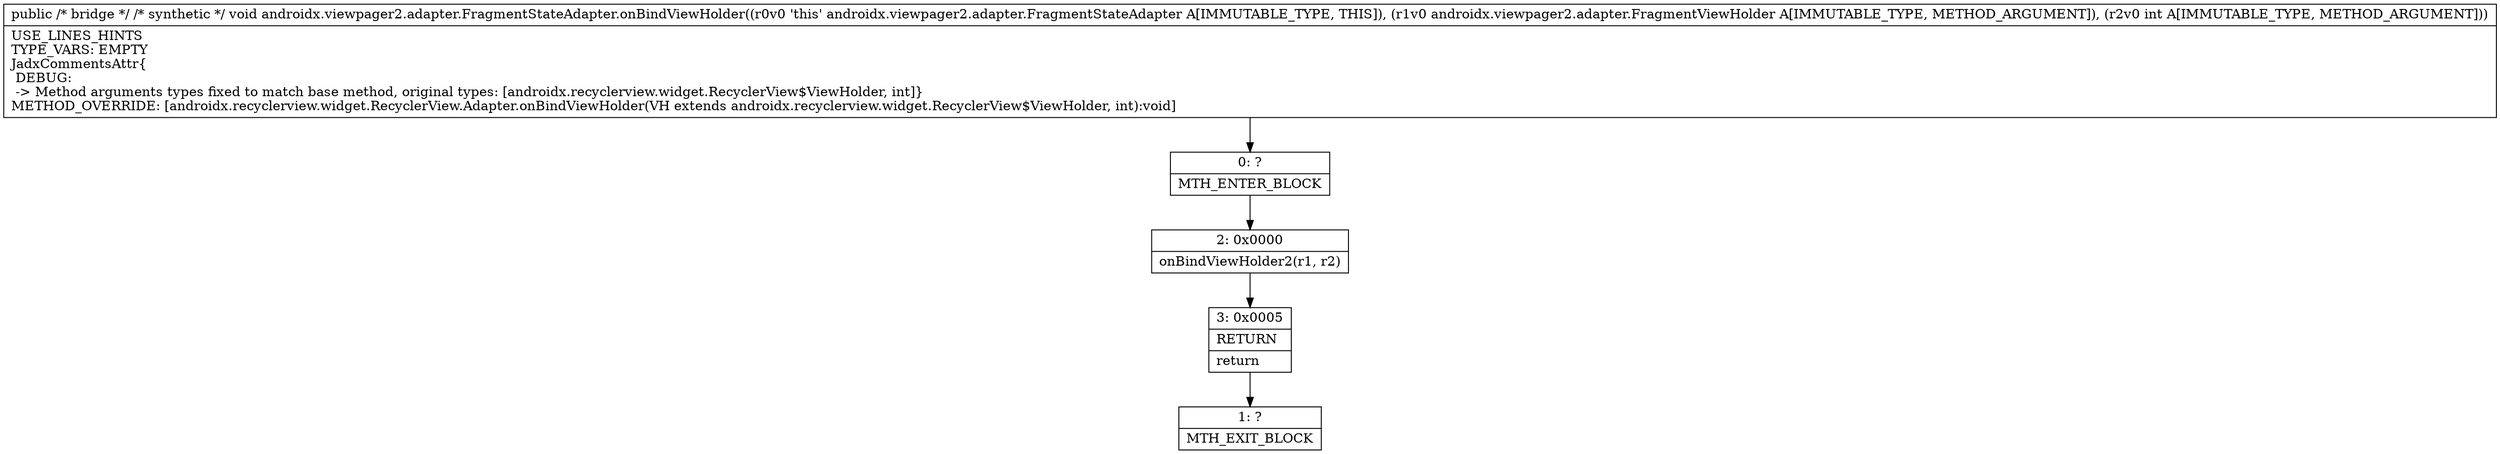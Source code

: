 digraph "CFG forandroidx.viewpager2.adapter.FragmentStateAdapter.onBindViewHolder(Landroidx\/recyclerview\/widget\/RecyclerView$ViewHolder;I)V" {
Node_0 [shape=record,label="{0\:\ ?|MTH_ENTER_BLOCK\l}"];
Node_2 [shape=record,label="{2\:\ 0x0000|onBindViewHolder2(r1, r2)\l}"];
Node_3 [shape=record,label="{3\:\ 0x0005|RETURN\l|return\l}"];
Node_1 [shape=record,label="{1\:\ ?|MTH_EXIT_BLOCK\l}"];
MethodNode[shape=record,label="{public \/* bridge *\/ \/* synthetic *\/ void androidx.viewpager2.adapter.FragmentStateAdapter.onBindViewHolder((r0v0 'this' androidx.viewpager2.adapter.FragmentStateAdapter A[IMMUTABLE_TYPE, THIS]), (r1v0 androidx.viewpager2.adapter.FragmentViewHolder A[IMMUTABLE_TYPE, METHOD_ARGUMENT]), (r2v0 int A[IMMUTABLE_TYPE, METHOD_ARGUMENT]))  | USE_LINES_HINTS\lTYPE_VARS: EMPTY\lJadxCommentsAttr\{\l DEBUG: \l \-\> Method arguments types fixed to match base method, original types: [androidx.recyclerview.widget.RecyclerView$ViewHolder, int]\}\lMETHOD_OVERRIDE: [androidx.recyclerview.widget.RecyclerView.Adapter.onBindViewHolder(VH extends androidx.recyclerview.widget.RecyclerView$ViewHolder, int):void]\l}"];
MethodNode -> Node_0;Node_0 -> Node_2;
Node_2 -> Node_3;
Node_3 -> Node_1;
}

